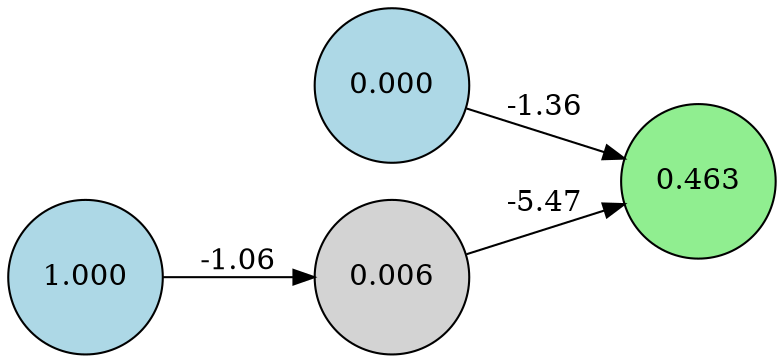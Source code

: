 digraph neat {
  rankdir=LR;
  node [shape=circle];
  node0 [label="0.000", style=filled, fillcolor=lightblue];
  node1 [label="1.000", style=filled, fillcolor=lightblue];
  node129 [label="0.463", style=filled, fillcolor=lightgreen];
  node171 [label="0.006", style=filled, fillcolor=lightgray];
  node0 -> node129 [label="-1.36"];
  node1 -> node171 [label="-1.06"];
  node171 -> node129 [label="-5.47"];
}
